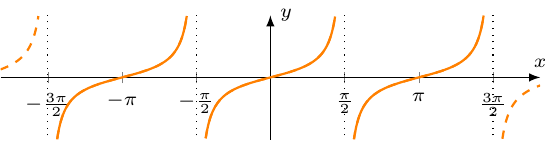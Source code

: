 \documentclass[crop]{standalone}
\usepackage[dvipsnames]{xcolor}
\usepackage{tikz}
\usepackage{pgfplots}
\pgfplotsset{compat=1.18}
\usetikzlibrary{shapes.geometric,positioning}
\begin{document}
  \begin{tikzpicture}[font=\scriptsize]
    \begin{axis}[%
      trig format plots=rad,
      axis x line=center,axis y line=center,
      unit vector ratio={3.8 1},
      xlabel={$x$},ylabel={$y$},
      xlabel style={above},ylabel style={right},
      xmin=-3*pi/2-1,xmax=3*pi/2+1,
      xtick={-3*pi/2,-pi,-pi/2,0,pi/2,pi,3*pi/2},
      xticklabels={$-\frac{3\pi}{2}$,$-\pi$,$-\frac{\pi}{2}$,$0$,$\frac{\pi}{2}$,$\pi$,$\frac{3\pi}{2}$},
      ymin=-5,ymax=5,
      restrict y to domain=-5:5,
      ytick=\empty,
      axis line style={-latex},
    ]%

      \draw[dotted] (-pi/2,-10) -- (-pi/2,10);
      \draw[dotted] (-3*pi/2,-10) -- (-3*pi/2,10);
      \draw[dotted] (pi/2,-10) -- (pi/2,10);
      \draw[dotted] (3*pi/2,-10) -- (3*pi/2,10);

      \addplot[mark=none,domain=-3*pi/2:3*pi/2,color=orange,thick,samples=2000] {tan(x)};
      \addplot[mark=none,dashed,domain=-3*pi/2-1:3*pi/2+1,color=orange,thick,samples=2000] {tan(x)};
    \end{axis}
  \end{tikzpicture}%
\end{document}